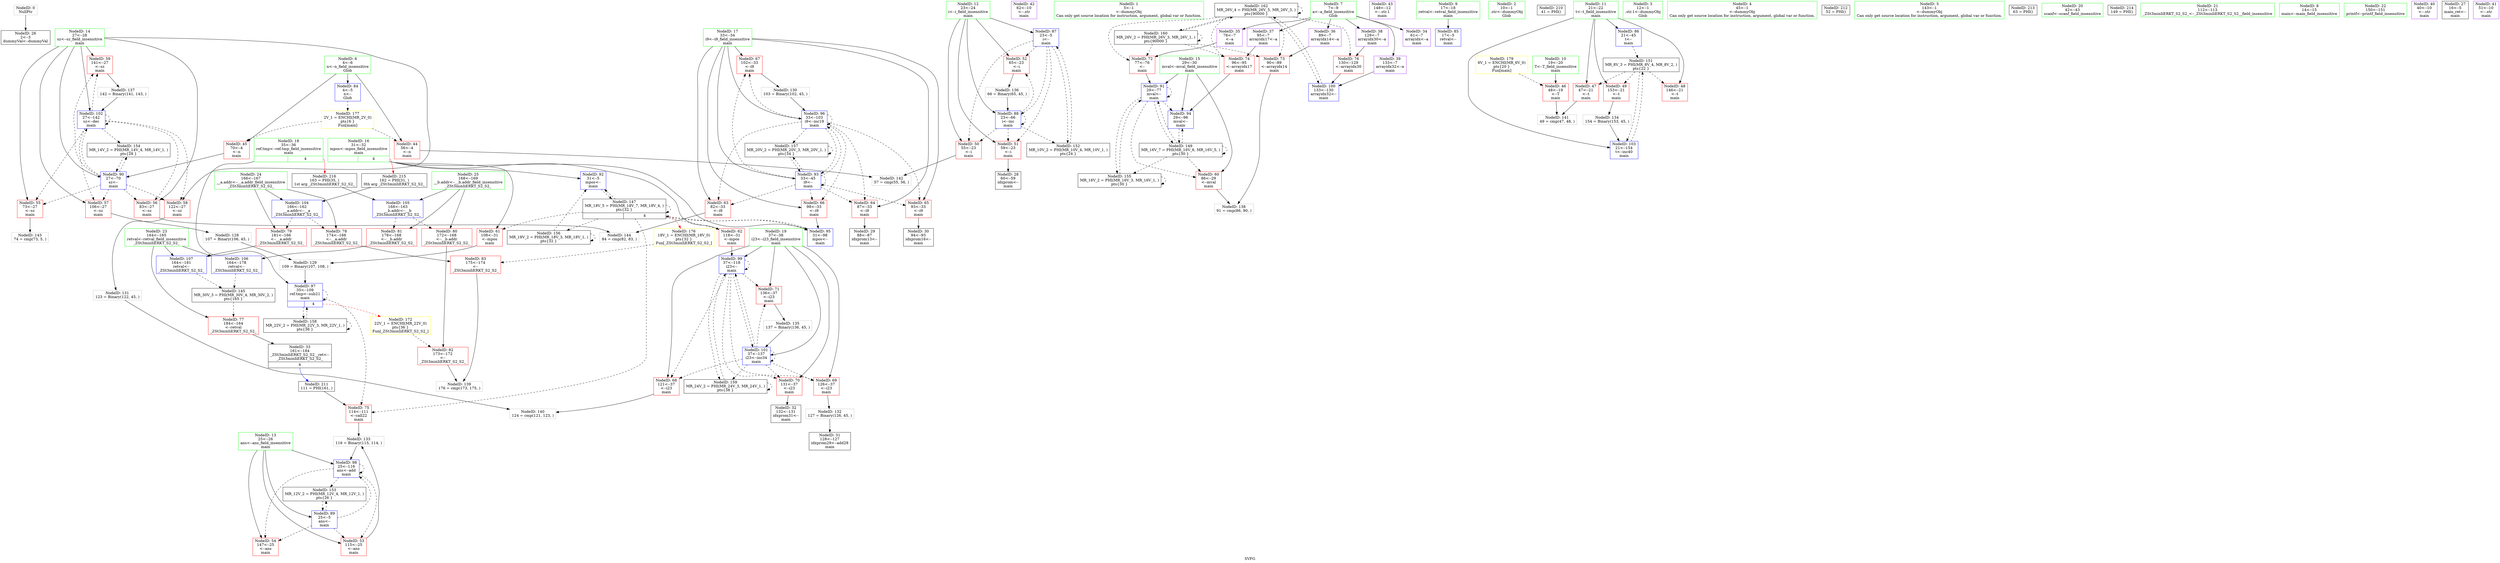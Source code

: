 digraph "SVFG" {
	label="SVFG";

	Node0x55660a5ab800 [shape=record,color=grey,label="{NodeID: 0\nNullPtr}"];
	Node0x55660a5ab800 -> Node0x55660a5c6f00[style=solid];
	Node0x55660a5c81e0 [shape=record,color=blue,label="{NodeID: 97\n35\<--109\nref.tmp\<--sub21\nmain\n|{|<s3>4}}"];
	Node0x55660a5c81e0 -> Node0x55660a5ca720[style=dashed];
	Node0x55660a5c81e0 -> Node0x55660a5c81e0[style=dashed];
	Node0x55660a5c81e0 -> Node0x55660a5d92b0[style=dashed];
	Node0x55660a5c81e0:s3 -> Node0x55660a5ddcb0[style=dashed,color=red];
	Node0x55660a5c6690 [shape=record,color=green,label="{NodeID: 14\n27\<--28\nsz\<--sz_field_insensitive\nmain\n}"];
	Node0x55660a5c6690 -> Node0x55660a5c96e0[style=solid];
	Node0x55660a5c6690 -> Node0x55660a5c97b0[style=solid];
	Node0x55660a5c6690 -> Node0x55660a5c9880[style=solid];
	Node0x55660a5c6690 -> Node0x55660a5c9950[style=solid];
	Node0x55660a5c6690 -> Node0x55660a5c9a20[style=solid];
	Node0x55660a5c6690 -> Node0x55660a5cb380[style=solid];
	Node0x55660a5c6690 -> Node0x55660a5c85f0[style=solid];
	Node0x55660a5c70d0 [shape=record,color=black,label="{NodeID: 28\n60\<--59\nidxprom\<--\nmain\n}"];
	Node0x55660a5c7c30 [shape=record,color=purple,label="{NodeID: 42\n62\<--10\n\<--.str\nmain\n}"];
	Node0x55660a5cf640 [shape=record,color=grey,label="{NodeID: 139\n176 = cmp(173, 175, )\n}"];
	Node0x55660a5c97b0 [shape=record,color=red,label="{NodeID: 56\n83\<--27\n\<--sz\nmain\n}"];
	Node0x55660a5c97b0 -> Node0x55660a5cfdc0[style=solid];
	Node0x55660a5d79b0 [shape=record,color=black,label="{NodeID: 153\nMR_12V_2 = PHI(MR_12V_4, MR_12V_1, )\npts\{26 \}\n}"];
	Node0x55660a5d79b0 -> Node0x55660a5cb2b0[style=dashed];
	Node0x55660a5ca310 [shape=record,color=red,label="{NodeID: 70\n131\<--37\n\<--i23\nmain\n}"];
	Node0x55660a5ca310 -> Node0x55660a5c7410[style=solid];
	Node0x55660a5cae70 [shape=record,color=blue,label="{NodeID: 84\n4\<--5\nn\<--\nGlob }"];
	Node0x55660a5cae70 -> Node0x55660a5deb50[style=dashed];
	Node0x55660a5aa700 [shape=record,color=green,label="{NodeID: 1\n5\<--1\n\<--dummyObj\nCan only get source location for instruction, argument, global var or function.}"];
	Node0x55660a5c82b0 [shape=record,color=blue,label="{NodeID: 98\n25\<--116\nans\<--add\nmain\n}"];
	Node0x55660a5c82b0 -> Node0x55660a5c9540[style=dashed];
	Node0x55660a5c82b0 -> Node0x55660a5c9610[style=dashed];
	Node0x55660a5c82b0 -> Node0x55660a5c82b0[style=dashed];
	Node0x55660a5c82b0 -> Node0x55660a5d79b0[style=dashed];
	Node0x55660a5c6720 [shape=record,color=green,label="{NodeID: 15\n29\<--30\nmval\<--mval_field_insensitive\nmain\n}"];
	Node0x55660a5c6720 -> Node0x55660a5c9af0[style=solid];
	Node0x55660a5c6720 -> Node0x55660a5cb450[style=solid];
	Node0x55660a5c6720 -> Node0x55660a5cb6c0[style=solid];
	Node0x55660a5c71a0 [shape=record,color=black,label="{NodeID: 29\n88\<--87\nidxprom13\<--\nmain\n}"];
	Node0x55660a5c7d00 [shape=record,color=purple,label="{NodeID: 43\n148\<--12\n\<--.str.1\nmain\n}"];
	Node0x55660a5cf7c0 [shape=record,color=grey,label="{NodeID: 140\n124 = cmp(121, 123, )\n}"];
	Node0x55660a5c9880 [shape=record,color=red,label="{NodeID: 57\n106\<--27\n\<--sz\nmain\n}"];
	Node0x55660a5c9880 -> Node0x55660a5cddb0[style=solid];
	Node0x55660a5d7eb0 [shape=record,color=black,label="{NodeID: 154\nMR_14V_2 = PHI(MR_14V_4, MR_14V_1, )\npts\{28 \}\n}"];
	Node0x55660a5d7eb0 -> Node0x55660a5cb380[style=dashed];
	Node0x55660a5ca3e0 [shape=record,color=red,label="{NodeID: 71\n136\<--37\n\<--i23\nmain\n}"];
	Node0x55660a5ca3e0 -> Node0x55660a5c8c60[style=solid];
	Node0x55660a5caf70 [shape=record,color=blue,label="{NodeID: 85\n17\<--5\nretval\<--\nmain\n}"];
	Node0x55660a5aa790 [shape=record,color=green,label="{NodeID: 2\n10\<--1\n.str\<--dummyObj\nGlob }"];
	Node0x55660a5c8380 [shape=record,color=blue,label="{NodeID: 99\n37\<--118\ni23\<--\nmain\n}"];
	Node0x55660a5c8380 -> Node0x55660a5ca170[style=dashed];
	Node0x55660a5c8380 -> Node0x55660a5ca240[style=dashed];
	Node0x55660a5c8380 -> Node0x55660a5ca310[style=dashed];
	Node0x55660a5c8380 -> Node0x55660a5ca3e0[style=dashed];
	Node0x55660a5c8380 -> Node0x55660a5c8380[style=dashed];
	Node0x55660a5c8380 -> Node0x55660a5c8520[style=dashed];
	Node0x55660a5c8380 -> Node0x55660a5d97b0[style=dashed];
	Node0x55660a5c67b0 [shape=record,color=green,label="{NodeID: 16\n31\<--32\nmpos\<--mpos_field_insensitive\nmain\n|{|<s4>4}}"];
	Node0x55660a5c67b0 -> Node0x55660a5c9bc0[style=solid];
	Node0x55660a5c67b0 -> Node0x55660a5c9c90[style=solid];
	Node0x55660a5c67b0 -> Node0x55660a5cb520[style=solid];
	Node0x55660a5c67b0 -> Node0x55660a5cb790[style=solid];
	Node0x55660a5c67b0:s4 -> Node0x55660a5ec760[style=solid,color=red];
	Node0x55660a5c7270 [shape=record,color=black,label="{NodeID: 30\n94\<--93\nidxprom16\<--\nmain\n}"];
	Node0x55660a420410 [shape=record,color=black,label="{NodeID: 210\n41 = PHI()\n}"];
	Node0x55660a5c7dd0 [shape=record,color=red,label="{NodeID: 44\n56\<--4\n\<--n\nmain\n}"];
	Node0x55660a5c7dd0 -> Node0x55660a5cfac0[style=solid];
	Node0x55660a5cf940 [shape=record,color=grey,label="{NodeID: 141\n49 = cmp(47, 48, )\n}"];
	Node0x55660a5c9950 [shape=record,color=red,label="{NodeID: 58\n122\<--27\n\<--sz\nmain\n}"];
	Node0x55660a5c9950 -> Node0x55660a5ce230[style=solid];
	Node0x55660a5d83b0 [shape=record,color=black,label="{NodeID: 155\nMR_16V_2 = PHI(MR_16V_3, MR_16V_1, )\npts\{30 \}\n}"];
	Node0x55660a5d83b0 -> Node0x55660a5cb450[style=dashed];
	Node0x55660a5d83b0 -> Node0x55660a5d83b0[style=dashed];
	Node0x55660a5ca4b0 [shape=record,color=red,label="{NodeID: 72\n77\<--76\n\<--\nmain\n}"];
	Node0x55660a5ca4b0 -> Node0x55660a5cb450[style=solid];
	Node0x55660a5cb040 [shape=record,color=blue,label="{NodeID: 86\n21\<--45\nt\<--\nmain\n}"];
	Node0x55660a5cb040 -> Node0x55660a5d6fb0[style=dashed];
	Node0x55660a5aa930 [shape=record,color=green,label="{NodeID: 3\n12\<--1\n.str.1\<--dummyObj\nGlob }"];
	Node0x55660a5c8450 [shape=record,color=blue,label="{NodeID: 100\n133\<--130\narrayidx32\<--\nmain\n}"];
	Node0x55660a5c8450 -> Node0x55660a5da6b0[style=dashed];
	Node0x55660a5c6840 [shape=record,color=green,label="{NodeID: 17\n33\<--34\ni9\<--i9_field_insensitive\nmain\n}"];
	Node0x55660a5c6840 -> Node0x55660a5c9d60[style=solid];
	Node0x55660a5c6840 -> Node0x55660a5c9e30[style=solid];
	Node0x55660a5c6840 -> Node0x55660a5c9f00[style=solid];
	Node0x55660a5c6840 -> Node0x55660a5c9fd0[style=solid];
	Node0x55660a5c6840 -> Node0x55660a5ca0a0[style=solid];
	Node0x55660a5c6840 -> Node0x55660a5cb5f0[style=solid];
	Node0x55660a5c6840 -> Node0x55660a5c8110[style=solid];
	Node0x55660a5c7340 [shape=record,color=black,label="{NodeID: 31\n128\<--127\nidxprom29\<--add28\nmain\n}"];
	Node0x55660a5ec420 [shape=record,color=black,label="{NodeID: 211\n111 = PHI(161, )\n}"];
	Node0x55660a5ec420 -> Node0x55660a5ca720[style=solid];
	Node0x55660a5cddb0 [shape=record,color=grey,label="{NodeID: 128\n107 = Binary(106, 45, )\n}"];
	Node0x55660a5cddb0 -> Node0x55660a5cdf30[style=solid];
	Node0x55660a5c7ea0 [shape=record,color=red,label="{NodeID: 45\n70\<--4\n\<--n\nmain\n}"];
	Node0x55660a5c7ea0 -> Node0x55660a5cb380[style=solid];
	Node0x55660a5cfac0 [shape=record,color=grey,label="{NodeID: 142\n57 = cmp(55, 56, )\n}"];
	Node0x55660a5c9a20 [shape=record,color=red,label="{NodeID: 59\n141\<--27\n\<--sz\nmain\n}"];
	Node0x55660a5c9a20 -> Node0x55660a5c8f60[style=solid];
	Node0x55660a5d88b0 [shape=record,color=black,label="{NodeID: 156\nMR_18V_2 = PHI(MR_18V_3, MR_18V_1, )\npts\{32 \}\n}"];
	Node0x55660a5d88b0 -> Node0x55660a5cb520[style=dashed];
	Node0x55660a5d88b0 -> Node0x55660a5d88b0[style=dashed];
	Node0x55660a5ca580 [shape=record,color=red,label="{NodeID: 73\n90\<--89\n\<--arrayidx14\nmain\n}"];
	Node0x55660a5ca580 -> Node0x55660a5cf500[style=solid];
	Node0x55660a5cb110 [shape=record,color=blue,label="{NodeID: 87\n23\<--5\ni\<--\nmain\n}"];
	Node0x55660a5cb110 -> Node0x55660a5c92d0[style=dashed];
	Node0x55660a5cb110 -> Node0x55660a5c93a0[style=dashed];
	Node0x55660a5cb110 -> Node0x55660a5c9470[style=dashed];
	Node0x55660a5cb110 -> Node0x55660a5cb1e0[style=dashed];
	Node0x55660a5cb110 -> Node0x55660a5d74b0[style=dashed];
	Node0x55660a5aa9c0 [shape=record,color=green,label="{NodeID: 4\n45\<--1\n\<--dummyObj\nCan only get source location for instruction, argument, global var or function.}"];
	Node0x55660a5c8520 [shape=record,color=blue,label="{NodeID: 101\n37\<--137\ni23\<--inc34\nmain\n}"];
	Node0x55660a5c8520 -> Node0x55660a5ca170[style=dashed];
	Node0x55660a5c8520 -> Node0x55660a5ca240[style=dashed];
	Node0x55660a5c8520 -> Node0x55660a5ca310[style=dashed];
	Node0x55660a5c8520 -> Node0x55660a5ca3e0[style=dashed];
	Node0x55660a5c8520 -> Node0x55660a5c8380[style=dashed];
	Node0x55660a5c8520 -> Node0x55660a5c8520[style=dashed];
	Node0x55660a5c8520 -> Node0x55660a5d97b0[style=dashed];
	Node0x55660a5c68d0 [shape=record,color=green,label="{NodeID: 18\n35\<--36\nref.tmp\<--ref.tmp_field_insensitive\nmain\n|{|<s1>4}}"];
	Node0x55660a5c68d0 -> Node0x55660a5c81e0[style=solid];
	Node0x55660a5c68d0:s1 -> Node0x55660a5ecf50[style=solid,color=red];
	Node0x55660a5c7410 [shape=record,color=black,label="{NodeID: 32\n132\<--131\nidxprom31\<--\nmain\n}"];
	Node0x55660a5ec4f0 [shape=record,color=black,label="{NodeID: 212\n52 = PHI()\n}"];
	Node0x55660a5cdf30 [shape=record,color=grey,label="{NodeID: 129\n109 = Binary(107, 108, )\n}"];
	Node0x55660a5cdf30 -> Node0x55660a5c81e0[style=solid];
	Node0x55660a5c7f70 [shape=record,color=red,label="{NodeID: 46\n48\<--19\n\<--T\nmain\n}"];
	Node0x55660a5c7f70 -> Node0x55660a5cf940[style=solid];
	Node0x55660a5cfc40 [shape=record,color=grey,label="{NodeID: 143\n74 = cmp(73, 5, )\n}"];
	Node0x55660a5c9af0 [shape=record,color=red,label="{NodeID: 60\n86\<--29\n\<--mval\nmain\n}"];
	Node0x55660a5c9af0 -> Node0x55660a5cf500[style=solid];
	Node0x55660a5d8db0 [shape=record,color=black,label="{NodeID: 157\nMR_20V_2 = PHI(MR_20V_3, MR_20V_1, )\npts\{34 \}\n}"];
	Node0x55660a5d8db0 -> Node0x55660a5cb5f0[style=dashed];
	Node0x55660a5d8db0 -> Node0x55660a5d8db0[style=dashed];
	Node0x55660a5ca650 [shape=record,color=red,label="{NodeID: 74\n96\<--95\n\<--arrayidx17\nmain\n}"];
	Node0x55660a5ca650 -> Node0x55660a5cb6c0[style=solid];
	Node0x55660a5cb1e0 [shape=record,color=blue,label="{NodeID: 88\n23\<--66\ni\<--inc\nmain\n}"];
	Node0x55660a5cb1e0 -> Node0x55660a5c92d0[style=dashed];
	Node0x55660a5cb1e0 -> Node0x55660a5c93a0[style=dashed];
	Node0x55660a5cb1e0 -> Node0x55660a5c9470[style=dashed];
	Node0x55660a5cb1e0 -> Node0x55660a5cb1e0[style=dashed];
	Node0x55660a5cb1e0 -> Node0x55660a5d74b0[style=dashed];
	Node0x55660a5aadb0 [shape=record,color=green,label="{NodeID: 5\n143\<--1\n\<--dummyObj\nCan only get source location for instruction, argument, global var or function.}"];
	Node0x55660a5c85f0 [shape=record,color=blue,label="{NodeID: 102\n27\<--142\nsz\<--dec\nmain\n}"];
	Node0x55660a5c85f0 -> Node0x55660a5c96e0[style=dashed];
	Node0x55660a5c85f0 -> Node0x55660a5c97b0[style=dashed];
	Node0x55660a5c85f0 -> Node0x55660a5c9880[style=dashed];
	Node0x55660a5c85f0 -> Node0x55660a5c9950[style=dashed];
	Node0x55660a5c85f0 -> Node0x55660a5c9a20[style=dashed];
	Node0x55660a5c85f0 -> Node0x55660a5c85f0[style=dashed];
	Node0x55660a5c85f0 -> Node0x55660a5d7eb0[style=dashed];
	Node0x55660a5c6960 [shape=record,color=green,label="{NodeID: 19\n37\<--38\ni23\<--i23_field_insensitive\nmain\n}"];
	Node0x55660a5c6960 -> Node0x55660a5ca170[style=solid];
	Node0x55660a5c6960 -> Node0x55660a5ca240[style=solid];
	Node0x55660a5c6960 -> Node0x55660a5ca310[style=solid];
	Node0x55660a5c6960 -> Node0x55660a5ca3e0[style=solid];
	Node0x55660a5c6960 -> Node0x55660a5c8380[style=solid];
	Node0x55660a5c6960 -> Node0x55660a5c8520[style=solid];
	Node0x55660a5c74e0 [shape=record,color=black,label="{NodeID: 33\n161\<--184\n_ZSt3minIiERKT_S2_S2__ret\<--\n_ZSt3minIiERKT_S2_S2_\n|{<s0>4}}"];
	Node0x55660a5c74e0:s0 -> Node0x55660a5ec420[style=solid,color=blue];
	Node0x55660a5ec5c0 [shape=record,color=black,label="{NodeID: 213\n63 = PHI()\n}"];
	Node0x55660a5ce0b0 [shape=record,color=grey,label="{NodeID: 130\n103 = Binary(102, 45, )\n}"];
	Node0x55660a5ce0b0 -> Node0x55660a5c8110[style=solid];
	Node0x55660a5c8040 [shape=record,color=red,label="{NodeID: 47\n47\<--21\n\<--t\nmain\n}"];
	Node0x55660a5c8040 -> Node0x55660a5cf940[style=solid];
	Node0x55660a5cfdc0 [shape=record,color=grey,label="{NodeID: 144\n84 = cmp(82, 83, )\n}"];
	Node0x55660a5c9bc0 [shape=record,color=red,label="{NodeID: 61\n108\<--31\n\<--mpos\nmain\n}"];
	Node0x55660a5c9bc0 -> Node0x55660a5cdf30[style=solid];
	Node0x55660a5d92b0 [shape=record,color=black,label="{NodeID: 158\nMR_22V_2 = PHI(MR_22V_3, MR_22V_1, )\npts\{36 \}\n}"];
	Node0x55660a5d92b0 -> Node0x55660a5c81e0[style=dashed];
	Node0x55660a5d92b0 -> Node0x55660a5d92b0[style=dashed];
	Node0x55660a5ca720 [shape=record,color=red,label="{NodeID: 75\n114\<--111\n\<--call22\nmain\n}"];
	Node0x55660a5ca720 -> Node0x55660a5c8960[style=solid];
	Node0x55660a5ddcb0 [shape=record,color=yellow,style=double,label="{NodeID: 172\n22V_1 = ENCHI(MR_22V_0)\npts\{36 \}\nFun[_ZSt3minIiERKT_S2_S2_]}"];
	Node0x55660a5ddcb0 -> Node0x55660a5cacd0[style=dashed];
	Node0x55660a5cb2b0 [shape=record,color=blue,label="{NodeID: 89\n25\<--5\nans\<--\nmain\n}"];
	Node0x55660a5cb2b0 -> Node0x55660a5c9540[style=dashed];
	Node0x55660a5cb2b0 -> Node0x55660a5c9610[style=dashed];
	Node0x55660a5cb2b0 -> Node0x55660a5c82b0[style=dashed];
	Node0x55660a5cb2b0 -> Node0x55660a5d79b0[style=dashed];
	Node0x55660a5aae40 [shape=record,color=green,label="{NodeID: 6\n4\<--6\nn\<--n_field_insensitive\nGlob }"];
	Node0x55660a5aae40 -> Node0x55660a5c7dd0[style=solid];
	Node0x55660a5aae40 -> Node0x55660a5c7ea0[style=solid];
	Node0x55660a5aae40 -> Node0x55660a5cae70[style=solid];
	Node0x55660a5c86c0 [shape=record,color=blue,label="{NodeID: 103\n21\<--154\nt\<--inc40\nmain\n}"];
	Node0x55660a5c86c0 -> Node0x55660a5d6fb0[style=dashed];
	Node0x55660a5c69f0 [shape=record,color=green,label="{NodeID: 20\n42\<--43\nscanf\<--scanf_field_insensitive\n}"];
	Node0x55660a5c75b0 [shape=record,color=purple,label="{NodeID: 34\n61\<--7\narrayidx\<--a\nmain\n}"];
	Node0x55660a5ec690 [shape=record,color=black,label="{NodeID: 214\n149 = PHI()\n}"];
	Node0x55660a5ce230 [shape=record,color=grey,label="{NodeID: 131\n123 = Binary(122, 45, )\n}"];
	Node0x55660a5ce230 -> Node0x55660a5cf7c0[style=solid];
	Node0x55660a5c9130 [shape=record,color=red,label="{NodeID: 48\n146\<--21\n\<--t\nmain\n}"];
	Node0x55660a5d51b0 [shape=record,color=black,label="{NodeID: 145\nMR_30V_3 = PHI(MR_30V_4, MR_30V_2, )\npts\{165 \}\n}"];
	Node0x55660a5d51b0 -> Node0x55660a5ca8c0[style=dashed];
	Node0x55660a5c9c90 [shape=record,color=red,label="{NodeID: 62\n118\<--31\n\<--mpos\nmain\n}"];
	Node0x55660a5c9c90 -> Node0x55660a5c8380[style=solid];
	Node0x55660a5d97b0 [shape=record,color=black,label="{NodeID: 159\nMR_24V_2 = PHI(MR_24V_3, MR_24V_1, )\npts\{38 \}\n}"];
	Node0x55660a5d97b0 -> Node0x55660a5c8380[style=dashed];
	Node0x55660a5d97b0 -> Node0x55660a5d97b0[style=dashed];
	Node0x55660a5ca7f0 [shape=record,color=red,label="{NodeID: 76\n130\<--129\n\<--arrayidx30\nmain\n}"];
	Node0x55660a5ca7f0 -> Node0x55660a5c8450[style=solid];
	Node0x55660a5cb380 [shape=record,color=blue,label="{NodeID: 90\n27\<--70\nsz\<--\nmain\n}"];
	Node0x55660a5cb380 -> Node0x55660a5c96e0[style=dashed];
	Node0x55660a5cb380 -> Node0x55660a5c97b0[style=dashed];
	Node0x55660a5cb380 -> Node0x55660a5c9880[style=dashed];
	Node0x55660a5cb380 -> Node0x55660a5c9950[style=dashed];
	Node0x55660a5cb380 -> Node0x55660a5c9a20[style=dashed];
	Node0x55660a5cb380 -> Node0x55660a5c85f0[style=dashed];
	Node0x55660a5cb380 -> Node0x55660a5d7eb0[style=dashed];
	Node0x55660a5c62a0 [shape=record,color=green,label="{NodeID: 7\n7\<--9\na\<--a_field_insensitive\nGlob }"];
	Node0x55660a5c62a0 -> Node0x55660a5c75b0[style=solid];
	Node0x55660a5c62a0 -> Node0x55660a5c7680[style=solid];
	Node0x55660a5c62a0 -> Node0x55660a5c7750[style=solid];
	Node0x55660a5c62a0 -> Node0x55660a5c7820[style=solid];
	Node0x55660a5c62a0 -> Node0x55660a5c78f0[style=solid];
	Node0x55660a5c62a0 -> Node0x55660a5c79c0[style=solid];
	Node0x55660a5c8790 [shape=record,color=blue,label="{NodeID: 104\n166\<--162\n__a.addr\<--__a\n_ZSt3minIiERKT_S2_S2_\n}"];
	Node0x55660a5c8790 -> Node0x55660a5ca990[style=dashed];
	Node0x55660a5c8790 -> Node0x55660a5caa60[style=dashed];
	Node0x55660a5c6ac0 [shape=record,color=green,label="{NodeID: 21\n112\<--113\n_ZSt3minIiERKT_S2_S2_\<--_ZSt3minIiERKT_S2_S2__field_insensitive\n}"];
	Node0x55660a5c7680 [shape=record,color=purple,label="{NodeID: 35\n76\<--7\n\<--a\nmain\n}"];
	Node0x55660a5c7680 -> Node0x55660a5ca4b0[style=solid];
	Node0x55660a5ec760 [shape=record,color=black,label="{NodeID: 215\n162 = PHI(31, )\n0th arg _ZSt3minIiERKT_S2_S2_ }"];
	Node0x55660a5ec760 -> Node0x55660a5c8790[style=solid];
	Node0x55660a5ce3b0 [shape=record,color=grey,label="{NodeID: 132\n127 = Binary(126, 45, )\n}"];
	Node0x55660a5ce3b0 -> Node0x55660a5c7340[style=solid];
	Node0x55660a5c9200 [shape=record,color=red,label="{NodeID: 49\n153\<--21\n\<--t\nmain\n}"];
	Node0x55660a5c9200 -> Node0x55660a5c8ae0[style=solid];
	Node0x55660a5c9d60 [shape=record,color=red,label="{NodeID: 63\n82\<--33\n\<--i9\nmain\n}"];
	Node0x55660a5c9d60 -> Node0x55660a5cfdc0[style=solid];
	Node0x55660a5d9cb0 [shape=record,color=black,label="{NodeID: 160\nMR_26V_2 = PHI(MR_26V_3, MR_26V_1, )\npts\{90000 \}\n}"];
	Node0x55660a5d9cb0 -> Node0x55660a5ca4b0[style=dashed];
	Node0x55660a5d9cb0 -> Node0x55660a5ca580[style=dashed];
	Node0x55660a5d9cb0 -> Node0x55660a5ca650[style=dashed];
	Node0x55660a5d9cb0 -> Node0x55660a5d9cb0[style=dashed];
	Node0x55660a5d9cb0 -> Node0x55660a5da6b0[style=dashed];
	Node0x55660a5ca8c0 [shape=record,color=red,label="{NodeID: 77\n184\<--164\n\<--retval\n_ZSt3minIiERKT_S2_S2_\n}"];
	Node0x55660a5ca8c0 -> Node0x55660a5c74e0[style=solid];
	Node0x55660a5cb450 [shape=record,color=blue,label="{NodeID: 91\n29\<--77\nmval\<--\nmain\n}"];
	Node0x55660a5cb450 -> Node0x55660a5c9af0[style=dashed];
	Node0x55660a5cb450 -> Node0x55660a5cb450[style=dashed];
	Node0x55660a5cb450 -> Node0x55660a5cb6c0[style=dashed];
	Node0x55660a5cb450 -> Node0x55660a5d65b0[style=dashed];
	Node0x55660a5cb450 -> Node0x55660a5d83b0[style=dashed];
	Node0x55660a5c6330 [shape=record,color=green,label="{NodeID: 8\n14\<--15\nmain\<--main_field_insensitive\n}"];
	Node0x55660a5c8860 [shape=record,color=blue,label="{NodeID: 105\n168\<--163\n__b.addr\<--__b\n_ZSt3minIiERKT_S2_S2_\n}"];
	Node0x55660a5c8860 -> Node0x55660a5cab30[style=dashed];
	Node0x55660a5c8860 -> Node0x55660a5cac00[style=dashed];
	Node0x55660a5c6b90 [shape=record,color=green,label="{NodeID: 22\n150\<--151\nprintf\<--printf_field_insensitive\n}"];
	Node0x55660a5c7750 [shape=record,color=purple,label="{NodeID: 36\n89\<--7\narrayidx14\<--a\nmain\n}"];
	Node0x55660a5c7750 -> Node0x55660a5ca580[style=solid];
	Node0x55660a5ecf50 [shape=record,color=black,label="{NodeID: 216\n163 = PHI(35, )\n1st arg _ZSt3minIiERKT_S2_S2_ }"];
	Node0x55660a5ecf50 -> Node0x55660a5c8860[style=solid];
	Node0x55660a5c8960 [shape=record,color=grey,label="{NodeID: 133\n116 = Binary(115, 114, )\n}"];
	Node0x55660a5c8960 -> Node0x55660a5c82b0[style=solid];
	Node0x55660a5c92d0 [shape=record,color=red,label="{NodeID: 50\n55\<--23\n\<--i\nmain\n}"];
	Node0x55660a5c92d0 -> Node0x55660a5cfac0[style=solid];
	Node0x55660a5d5bb0 [shape=record,color=black,label="{NodeID: 147\nMR_18V_5 = PHI(MR_18V_7, MR_18V_4, )\npts\{32 \}\n|{|<s7>4}}"];
	Node0x55660a5d5bb0 -> Node0x55660a5c9bc0[style=dashed];
	Node0x55660a5d5bb0 -> Node0x55660a5c9c90[style=dashed];
	Node0x55660a5d5bb0 -> Node0x55660a5ca720[style=dashed];
	Node0x55660a5d5bb0 -> Node0x55660a5cb520[style=dashed];
	Node0x55660a5d5bb0 -> Node0x55660a5cb790[style=dashed];
	Node0x55660a5d5bb0 -> Node0x55660a5d5bb0[style=dashed];
	Node0x55660a5d5bb0 -> Node0x55660a5d88b0[style=dashed];
	Node0x55660a5d5bb0:s7 -> Node0x55660a5dea70[style=dashed,color=red];
	Node0x55660a5c9e30 [shape=record,color=red,label="{NodeID: 64\n87\<--33\n\<--i9\nmain\n}"];
	Node0x55660a5c9e30 -> Node0x55660a5c71a0[style=solid];
	Node0x55660a5ca990 [shape=record,color=red,label="{NodeID: 78\n174\<--166\n\<--__a.addr\n_ZSt3minIiERKT_S2_S2_\n}"];
	Node0x55660a5ca990 -> Node0x55660a5cada0[style=solid];
	Node0x55660a5cb520 [shape=record,color=blue,label="{NodeID: 92\n31\<--5\nmpos\<--\nmain\n}"];
	Node0x55660a5cb520 -> Node0x55660a5d5bb0[style=dashed];
	Node0x55660a5c63c0 [shape=record,color=green,label="{NodeID: 9\n17\<--18\nretval\<--retval_field_insensitive\nmain\n}"];
	Node0x55660a5c63c0 -> Node0x55660a5caf70[style=solid];
	Node0x55660a5cc8b0 [shape=record,color=blue,label="{NodeID: 106\n164\<--178\nretval\<--\n_ZSt3minIiERKT_S2_S2_\n}"];
	Node0x55660a5cc8b0 -> Node0x55660a5d51b0[style=dashed];
	Node0x55660a5c6c90 [shape=record,color=green,label="{NodeID: 23\n164\<--165\nretval\<--retval_field_insensitive\n_ZSt3minIiERKT_S2_S2_\n}"];
	Node0x55660a5c6c90 -> Node0x55660a5ca8c0[style=solid];
	Node0x55660a5c6c90 -> Node0x55660a5cc8b0[style=solid];
	Node0x55660a5c6c90 -> Node0x55660a5cc980[style=solid];
	Node0x55660a5c7820 [shape=record,color=purple,label="{NodeID: 37\n95\<--7\narrayidx17\<--a\nmain\n}"];
	Node0x55660a5c7820 -> Node0x55660a5ca650[style=solid];
	Node0x55660a5c8ae0 [shape=record,color=grey,label="{NodeID: 134\n154 = Binary(153, 45, )\n}"];
	Node0x55660a5c8ae0 -> Node0x55660a5c86c0[style=solid];
	Node0x55660a5c93a0 [shape=record,color=red,label="{NodeID: 51\n59\<--23\n\<--i\nmain\n}"];
	Node0x55660a5c93a0 -> Node0x55660a5c70d0[style=solid];
	Node0x55660a5c9f00 [shape=record,color=red,label="{NodeID: 65\n93\<--33\n\<--i9\nmain\n}"];
	Node0x55660a5c9f00 -> Node0x55660a5c7270[style=solid];
	Node0x55660a5da6b0 [shape=record,color=black,label="{NodeID: 162\nMR_26V_4 = PHI(MR_26V_5, MR_26V_3, )\npts\{90000 \}\n}"];
	Node0x55660a5da6b0 -> Node0x55660a5ca4b0[style=dashed];
	Node0x55660a5da6b0 -> Node0x55660a5ca580[style=dashed];
	Node0x55660a5da6b0 -> Node0x55660a5ca650[style=dashed];
	Node0x55660a5da6b0 -> Node0x55660a5ca7f0[style=dashed];
	Node0x55660a5da6b0 -> Node0x55660a5c8450[style=dashed];
	Node0x55660a5da6b0 -> Node0x55660a5d9cb0[style=dashed];
	Node0x55660a5da6b0 -> Node0x55660a5da6b0[style=dashed];
	Node0x55660a5caa60 [shape=record,color=red,label="{NodeID: 79\n181\<--166\n\<--__a.addr\n_ZSt3minIiERKT_S2_S2_\n}"];
	Node0x55660a5caa60 -> Node0x55660a5cc980[style=solid];
	Node0x55660a5dea70 [shape=record,color=yellow,style=double,label="{NodeID: 176\n18V_1 = ENCHI(MR_18V_0)\npts\{32 \}\nFun[_ZSt3minIiERKT_S2_S2_]}"];
	Node0x55660a5dea70 -> Node0x55660a5cada0[style=dashed];
	Node0x55660a5cb5f0 [shape=record,color=blue,label="{NodeID: 93\n33\<--45\ni9\<--\nmain\n}"];
	Node0x55660a5cb5f0 -> Node0x55660a5c9d60[style=dashed];
	Node0x55660a5cb5f0 -> Node0x55660a5c9e30[style=dashed];
	Node0x55660a5cb5f0 -> Node0x55660a5c9f00[style=dashed];
	Node0x55660a5cb5f0 -> Node0x55660a5c9fd0[style=dashed];
	Node0x55660a5cb5f0 -> Node0x55660a5ca0a0[style=dashed];
	Node0x55660a5cb5f0 -> Node0x55660a5cb5f0[style=dashed];
	Node0x55660a5cb5f0 -> Node0x55660a5c8110[style=dashed];
	Node0x55660a5cb5f0 -> Node0x55660a5d8db0[style=dashed];
	Node0x55660a5c6450 [shape=record,color=green,label="{NodeID: 10\n19\<--20\nT\<--T_field_insensitive\nmain\n}"];
	Node0x55660a5c6450 -> Node0x55660a5c7f70[style=solid];
	Node0x55660a5cc980 [shape=record,color=blue,label="{NodeID: 107\n164\<--181\nretval\<--\n_ZSt3minIiERKT_S2_S2_\n}"];
	Node0x55660a5cc980 -> Node0x55660a5d51b0[style=dashed];
	Node0x55660a5c6d60 [shape=record,color=green,label="{NodeID: 24\n166\<--167\n__a.addr\<--__a.addr_field_insensitive\n_ZSt3minIiERKT_S2_S2_\n}"];
	Node0x55660a5c6d60 -> Node0x55660a5ca990[style=solid];
	Node0x55660a5c6d60 -> Node0x55660a5caa60[style=solid];
	Node0x55660a5c6d60 -> Node0x55660a5c8790[style=solid];
	Node0x55660a5c78f0 [shape=record,color=purple,label="{NodeID: 38\n129\<--7\narrayidx30\<--a\nmain\n}"];
	Node0x55660a5c78f0 -> Node0x55660a5ca7f0[style=solid];
	Node0x55660a5c8c60 [shape=record,color=grey,label="{NodeID: 135\n137 = Binary(136, 45, )\n}"];
	Node0x55660a5c8c60 -> Node0x55660a5c8520[style=solid];
	Node0x55660a5c9470 [shape=record,color=red,label="{NodeID: 52\n65\<--23\n\<--i\nmain\n}"];
	Node0x55660a5c9470 -> Node0x55660a5c8de0[style=solid];
	Node0x55660a5d65b0 [shape=record,color=black,label="{NodeID: 149\nMR_16V_7 = PHI(MR_16V_6, MR_16V_5, )\npts\{30 \}\n}"];
	Node0x55660a5d65b0 -> Node0x55660a5c9af0[style=dashed];
	Node0x55660a5d65b0 -> Node0x55660a5cb450[style=dashed];
	Node0x55660a5d65b0 -> Node0x55660a5cb6c0[style=dashed];
	Node0x55660a5d65b0 -> Node0x55660a5d65b0[style=dashed];
	Node0x55660a5d65b0 -> Node0x55660a5d83b0[style=dashed];
	Node0x55660a5c9fd0 [shape=record,color=red,label="{NodeID: 66\n98\<--33\n\<--i9\nmain\n}"];
	Node0x55660a5c9fd0 -> Node0x55660a5cb790[style=solid];
	Node0x55660a5cab30 [shape=record,color=red,label="{NodeID: 80\n172\<--168\n\<--__b.addr\n_ZSt3minIiERKT_S2_S2_\n}"];
	Node0x55660a5cab30 -> Node0x55660a5cacd0[style=solid];
	Node0x55660a5deb50 [shape=record,color=yellow,style=double,label="{NodeID: 177\n2V_1 = ENCHI(MR_2V_0)\npts\{6 \}\nFun[main]}"];
	Node0x55660a5deb50 -> Node0x55660a5c7dd0[style=dashed];
	Node0x55660a5deb50 -> Node0x55660a5c7ea0[style=dashed];
	Node0x55660a5cb6c0 [shape=record,color=blue,label="{NodeID: 94\n29\<--96\nmval\<--\nmain\n}"];
	Node0x55660a5cb6c0 -> Node0x55660a5d65b0[style=dashed];
	Node0x55660a5c64e0 [shape=record,color=green,label="{NodeID: 11\n21\<--22\nt\<--t_field_insensitive\nmain\n}"];
	Node0x55660a5c64e0 -> Node0x55660a5c8040[style=solid];
	Node0x55660a5c64e0 -> Node0x55660a5c9130[style=solid];
	Node0x55660a5c64e0 -> Node0x55660a5c9200[style=solid];
	Node0x55660a5c64e0 -> Node0x55660a5cb040[style=solid];
	Node0x55660a5c64e0 -> Node0x55660a5c86c0[style=solid];
	Node0x55660a5c6e30 [shape=record,color=green,label="{NodeID: 25\n168\<--169\n__b.addr\<--__b.addr_field_insensitive\n_ZSt3minIiERKT_S2_S2_\n}"];
	Node0x55660a5c6e30 -> Node0x55660a5cab30[style=solid];
	Node0x55660a5c6e30 -> Node0x55660a5cac00[style=solid];
	Node0x55660a5c6e30 -> Node0x55660a5c8860[style=solid];
	Node0x55660a5c79c0 [shape=record,color=purple,label="{NodeID: 39\n133\<--7\narrayidx32\<--a\nmain\n}"];
	Node0x55660a5c79c0 -> Node0x55660a5c8450[style=solid];
	Node0x55660a5c8de0 [shape=record,color=grey,label="{NodeID: 136\n66 = Binary(65, 45, )\n}"];
	Node0x55660a5c8de0 -> Node0x55660a5cb1e0[style=solid];
	Node0x55660a5c9540 [shape=record,color=red,label="{NodeID: 53\n115\<--25\n\<--ans\nmain\n}"];
	Node0x55660a5c9540 -> Node0x55660a5c8960[style=solid];
	Node0x55660a5ca0a0 [shape=record,color=red,label="{NodeID: 67\n102\<--33\n\<--i9\nmain\n}"];
	Node0x55660a5ca0a0 -> Node0x55660a5ce0b0[style=solid];
	Node0x55660a5cac00 [shape=record,color=red,label="{NodeID: 81\n178\<--168\n\<--__b.addr\n_ZSt3minIiERKT_S2_S2_\n}"];
	Node0x55660a5cac00 -> Node0x55660a5cc8b0[style=solid];
	Node0x55660a5cb790 [shape=record,color=blue,label="{NodeID: 95\n31\<--98\nmpos\<--\nmain\n}"];
	Node0x55660a5cb790 -> Node0x55660a5d5bb0[style=dashed];
	Node0x55660a5c6570 [shape=record,color=green,label="{NodeID: 12\n23\<--24\ni\<--i_field_insensitive\nmain\n}"];
	Node0x55660a5c6570 -> Node0x55660a5c92d0[style=solid];
	Node0x55660a5c6570 -> Node0x55660a5c93a0[style=solid];
	Node0x55660a5c6570 -> Node0x55660a5c9470[style=solid];
	Node0x55660a5c6570 -> Node0x55660a5cb110[style=solid];
	Node0x55660a5c6570 -> Node0x55660a5cb1e0[style=solid];
	Node0x55660a5c6f00 [shape=record,color=black,label="{NodeID: 26\n2\<--3\ndummyVal\<--dummyVal\n}"];
	Node0x55660a5c7a90 [shape=record,color=purple,label="{NodeID: 40\n40\<--10\n\<--.str\nmain\n}"];
	Node0x55660a5c8f60 [shape=record,color=grey,label="{NodeID: 137\n142 = Binary(141, 143, )\n}"];
	Node0x55660a5c8f60 -> Node0x55660a5c85f0[style=solid];
	Node0x55660a5c9610 [shape=record,color=red,label="{NodeID: 54\n147\<--25\n\<--ans\nmain\n}"];
	Node0x55660a5d6fb0 [shape=record,color=black,label="{NodeID: 151\nMR_8V_3 = PHI(MR_8V_4, MR_8V_2, )\npts\{22 \}\n}"];
	Node0x55660a5d6fb0 -> Node0x55660a5c8040[style=dashed];
	Node0x55660a5d6fb0 -> Node0x55660a5c9130[style=dashed];
	Node0x55660a5d6fb0 -> Node0x55660a5c9200[style=dashed];
	Node0x55660a5d6fb0 -> Node0x55660a5c86c0[style=dashed];
	Node0x55660a5ca170 [shape=record,color=red,label="{NodeID: 68\n121\<--37\n\<--i23\nmain\n}"];
	Node0x55660a5ca170 -> Node0x55660a5cf7c0[style=solid];
	Node0x55660a5cacd0 [shape=record,color=red,label="{NodeID: 82\n173\<--172\n\<--\n_ZSt3minIiERKT_S2_S2_\n}"];
	Node0x55660a5cacd0 -> Node0x55660a5cf640[style=solid];
	Node0x55660a5ded40 [shape=record,color=yellow,style=double,label="{NodeID: 179\n6V_1 = ENCHI(MR_6V_0)\npts\{20 \}\nFun[main]}"];
	Node0x55660a5ded40 -> Node0x55660a5c7f70[style=dashed];
	Node0x55660a5c8110 [shape=record,color=blue,label="{NodeID: 96\n33\<--103\ni9\<--inc19\nmain\n}"];
	Node0x55660a5c8110 -> Node0x55660a5c9d60[style=dashed];
	Node0x55660a5c8110 -> Node0x55660a5c9e30[style=dashed];
	Node0x55660a5c8110 -> Node0x55660a5c9f00[style=dashed];
	Node0x55660a5c8110 -> Node0x55660a5c9fd0[style=dashed];
	Node0x55660a5c8110 -> Node0x55660a5ca0a0[style=dashed];
	Node0x55660a5c8110 -> Node0x55660a5cb5f0[style=dashed];
	Node0x55660a5c8110 -> Node0x55660a5c8110[style=dashed];
	Node0x55660a5c8110 -> Node0x55660a5d8db0[style=dashed];
	Node0x55660a5c6600 [shape=record,color=green,label="{NodeID: 13\n25\<--26\nans\<--ans_field_insensitive\nmain\n}"];
	Node0x55660a5c6600 -> Node0x55660a5c9540[style=solid];
	Node0x55660a5c6600 -> Node0x55660a5c9610[style=solid];
	Node0x55660a5c6600 -> Node0x55660a5cb2b0[style=solid];
	Node0x55660a5c6600 -> Node0x55660a5c82b0[style=solid];
	Node0x55660a5c7000 [shape=record,color=black,label="{NodeID: 27\n16\<--5\nmain_ret\<--\nmain\n}"];
	Node0x55660a5c7b60 [shape=record,color=purple,label="{NodeID: 41\n51\<--10\n\<--.str\nmain\n}"];
	Node0x55660a5cf500 [shape=record,color=grey,label="{NodeID: 138\n91 = cmp(86, 90, )\n}"];
	Node0x55660a5c96e0 [shape=record,color=red,label="{NodeID: 55\n73\<--27\n\<--sz\nmain\n}"];
	Node0x55660a5c96e0 -> Node0x55660a5cfc40[style=solid];
	Node0x55660a5d74b0 [shape=record,color=black,label="{NodeID: 152\nMR_10V_2 = PHI(MR_10V_4, MR_10V_1, )\npts\{24 \}\n}"];
	Node0x55660a5d74b0 -> Node0x55660a5cb110[style=dashed];
	Node0x55660a5ca240 [shape=record,color=red,label="{NodeID: 69\n126\<--37\n\<--i23\nmain\n}"];
	Node0x55660a5ca240 -> Node0x55660a5ce3b0[style=solid];
	Node0x55660a5cada0 [shape=record,color=red,label="{NodeID: 83\n175\<--174\n\<--\n_ZSt3minIiERKT_S2_S2_\n}"];
	Node0x55660a5cada0 -> Node0x55660a5cf640[style=solid];
}
